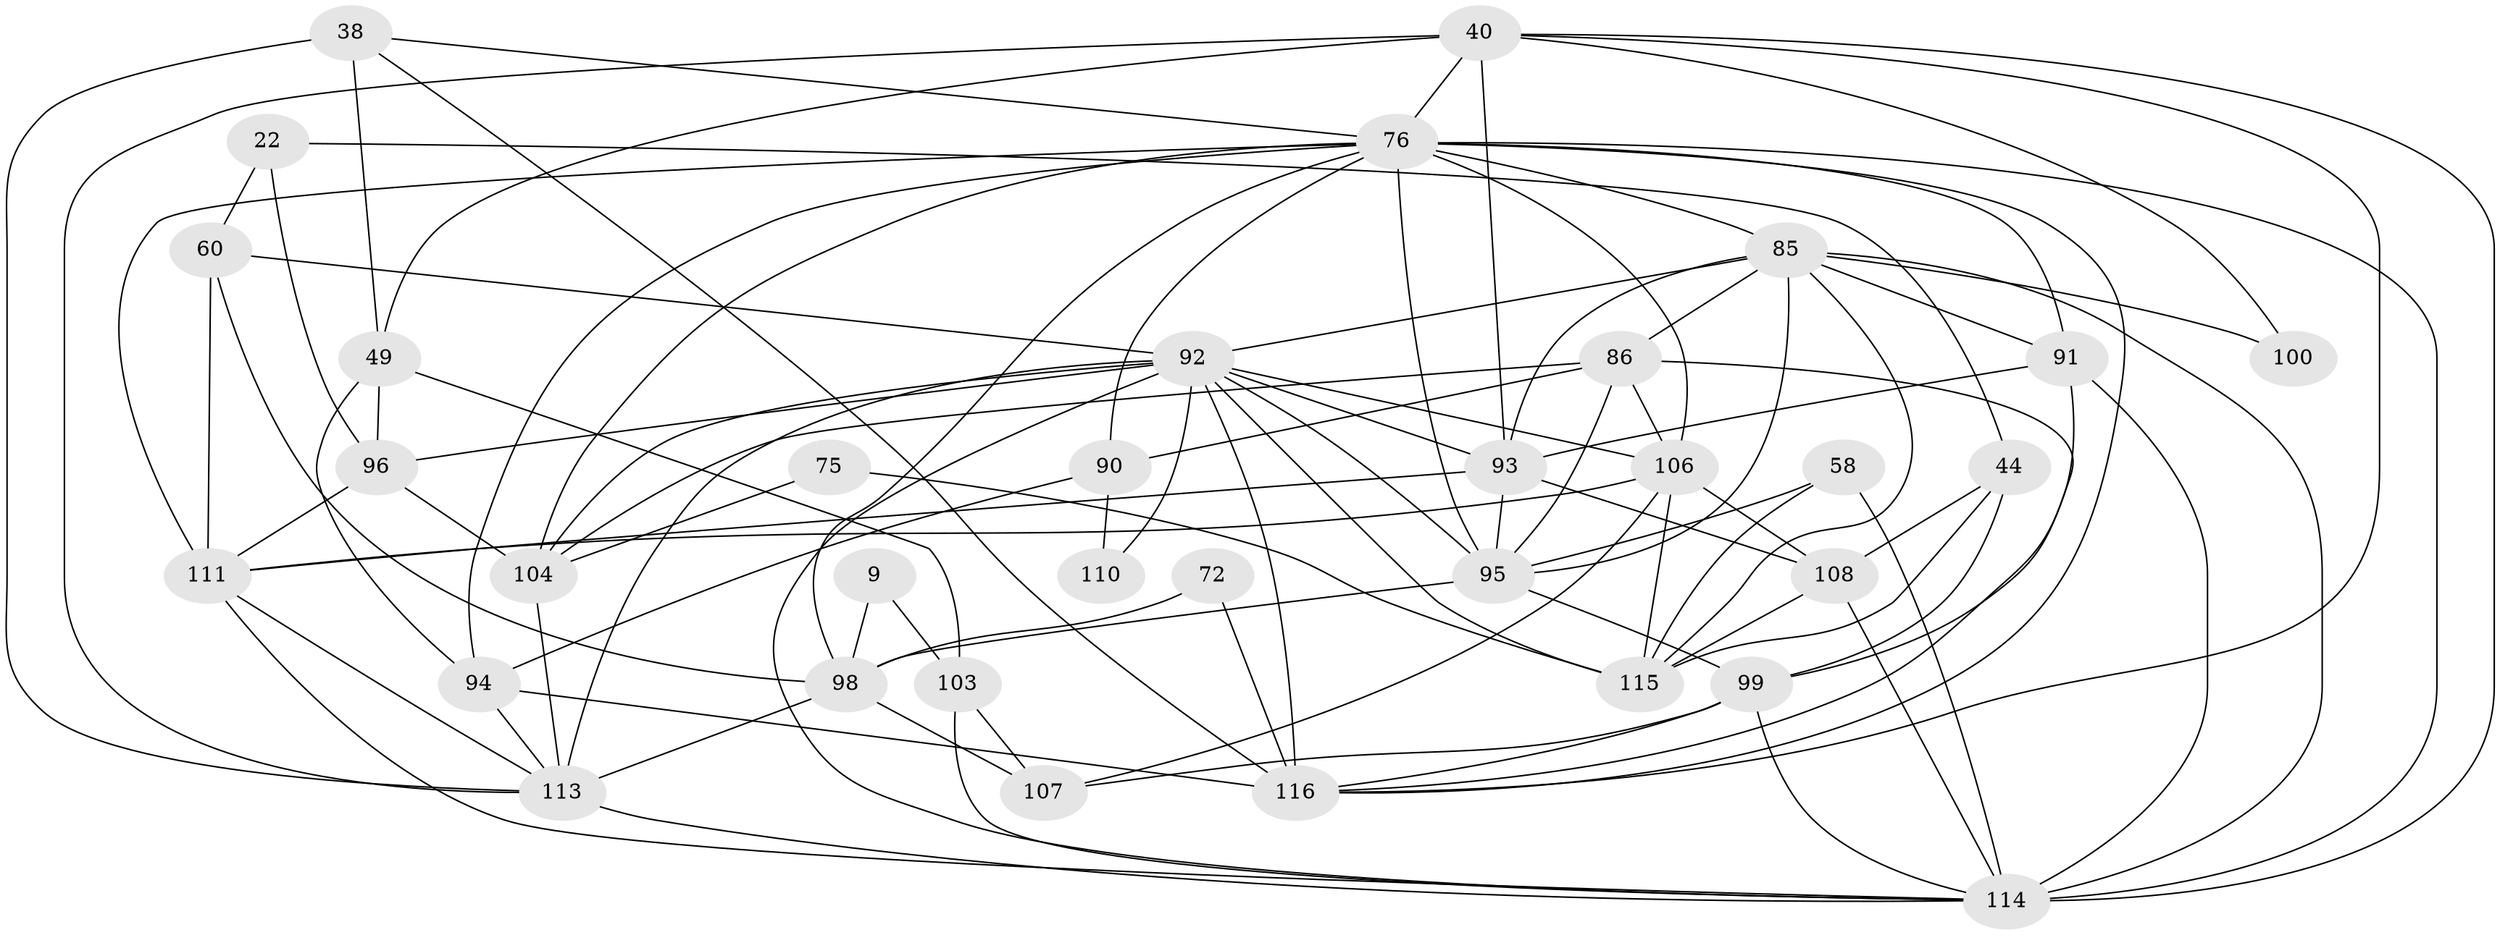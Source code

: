 // original degree distribution, {4: 0.25862068965517243, 2: 0.1724137931034483, 3: 0.25, 7: 0.07758620689655173, 5: 0.1810344827586207, 9: 0.008620689655172414, 6: 0.034482758620689655, 8: 0.017241379310344827}
// Generated by graph-tools (version 1.1) at 2025/53/03/04/25 21:53:41]
// undirected, 34 vertices, 97 edges
graph export_dot {
graph [start="1"]
  node [color=gray90,style=filled];
  9;
  22 [super="+20"];
  38;
  40 [super="+10"];
  44;
  49 [super="+36"];
  58 [super="+3+51"];
  60;
  72;
  75;
  76 [super="+1+8+16+70"];
  85 [super="+80+41+74"];
  86 [super="+54+71"];
  90 [super="+15"];
  91 [super="+6+82"];
  92 [super="+39+56+61"];
  93 [super="+79"];
  94 [super="+55"];
  95 [super="+89+57+62"];
  96;
  98 [super="+87+69"];
  99 [super="+63+65"];
  100;
  103 [super="+18"];
  104 [super="+19"];
  106 [super="+102+88+97"];
  107;
  108 [super="+101+105"];
  110 [super="+83"];
  111 [super="+66+42"];
  113 [super="+23+46"];
  114 [super="+47+68+81+112"];
  115 [super="+31+33"];
  116 [super="+50+109"];
  9 -- 103;
  9 -- 98;
  22 -- 60;
  22 -- 96 [weight=2];
  22 -- 44;
  38 -- 76;
  38 -- 49;
  38 -- 113 [weight=2];
  38 -- 116;
  40 -- 113;
  40 -- 100;
  40 -- 76;
  40 -- 49;
  40 -- 114;
  40 -- 116 [weight=2];
  40 -- 93 [weight=2];
  44 -- 99 [weight=3];
  44 -- 115 [weight=3];
  44 -- 108;
  49 -- 96;
  49 -- 103 [weight=2];
  49 -- 94;
  58 -- 115 [weight=2];
  58 -- 114 [weight=4];
  58 -- 95 [weight=2];
  60 -- 92;
  60 -- 98;
  60 -- 111;
  72 -- 98;
  72 -- 116;
  75 -- 104;
  75 -- 115;
  76 -- 111 [weight=2];
  76 -- 90 [weight=2];
  76 -- 104 [weight=3];
  76 -- 114 [weight=2];
  76 -- 91;
  76 -- 116;
  76 -- 94;
  76 -- 95 [weight=2];
  76 -- 98;
  76 -- 106 [weight=2];
  76 -- 85 [weight=2];
  85 -- 91;
  85 -- 114 [weight=2];
  85 -- 95 [weight=2];
  85 -- 115 [weight=2];
  85 -- 100;
  85 -- 86;
  85 -- 93;
  85 -- 92;
  86 -- 104;
  86 -- 90;
  86 -- 116;
  86 -- 95 [weight=2];
  86 -- 106 [weight=2];
  90 -- 94;
  90 -- 110;
  91 -- 99;
  91 -- 114 [weight=2];
  91 -- 93 [weight=2];
  92 -- 114;
  92 -- 110 [weight=5];
  92 -- 96;
  92 -- 113 [weight=2];
  92 -- 115;
  92 -- 104;
  92 -- 116 [weight=3];
  92 -- 95 [weight=2];
  92 -- 106;
  92 -- 93 [weight=2];
  93 -- 95 [weight=3];
  93 -- 111;
  93 -- 108;
  94 -- 116 [weight=2];
  94 -- 113;
  95 -- 98 [weight=2];
  95 -- 99 [weight=2];
  96 -- 111;
  96 -- 104;
  98 -- 113 [weight=2];
  98 -- 107;
  99 -- 107;
  99 -- 114;
  99 -- 116;
  103 -- 107 [weight=2];
  103 -- 114;
  104 -- 113;
  106 -- 115;
  106 -- 107;
  106 -- 108 [weight=2];
  106 -- 111;
  108 -- 114 [weight=2];
  108 -- 115 [weight=2];
  111 -- 113;
  111 -- 114 [weight=2];
  113 -- 114;
}
